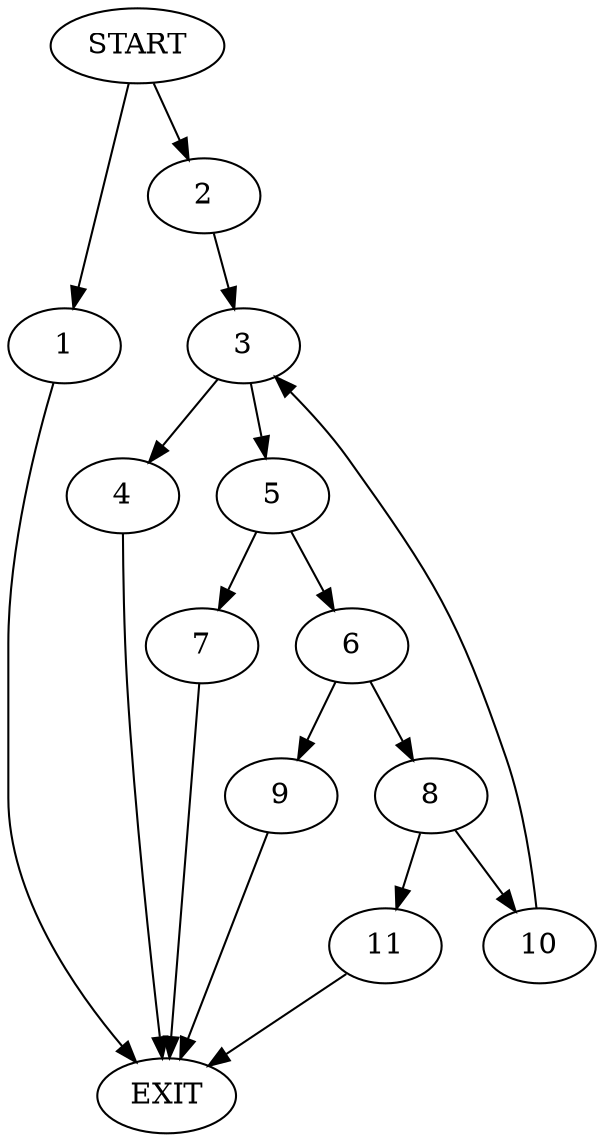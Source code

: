 digraph {
0 [label="START"]
12 [label="EXIT"]
0 -> 1
1 -> 12
0 -> 2
2 -> 3
3 -> 4
3 -> 5
4 -> 12
5 -> 6
5 -> 7
6 -> 8
6 -> 9
7 -> 12
8 -> 10
8 -> 11
9 -> 12
11 -> 12
10 -> 3
}
